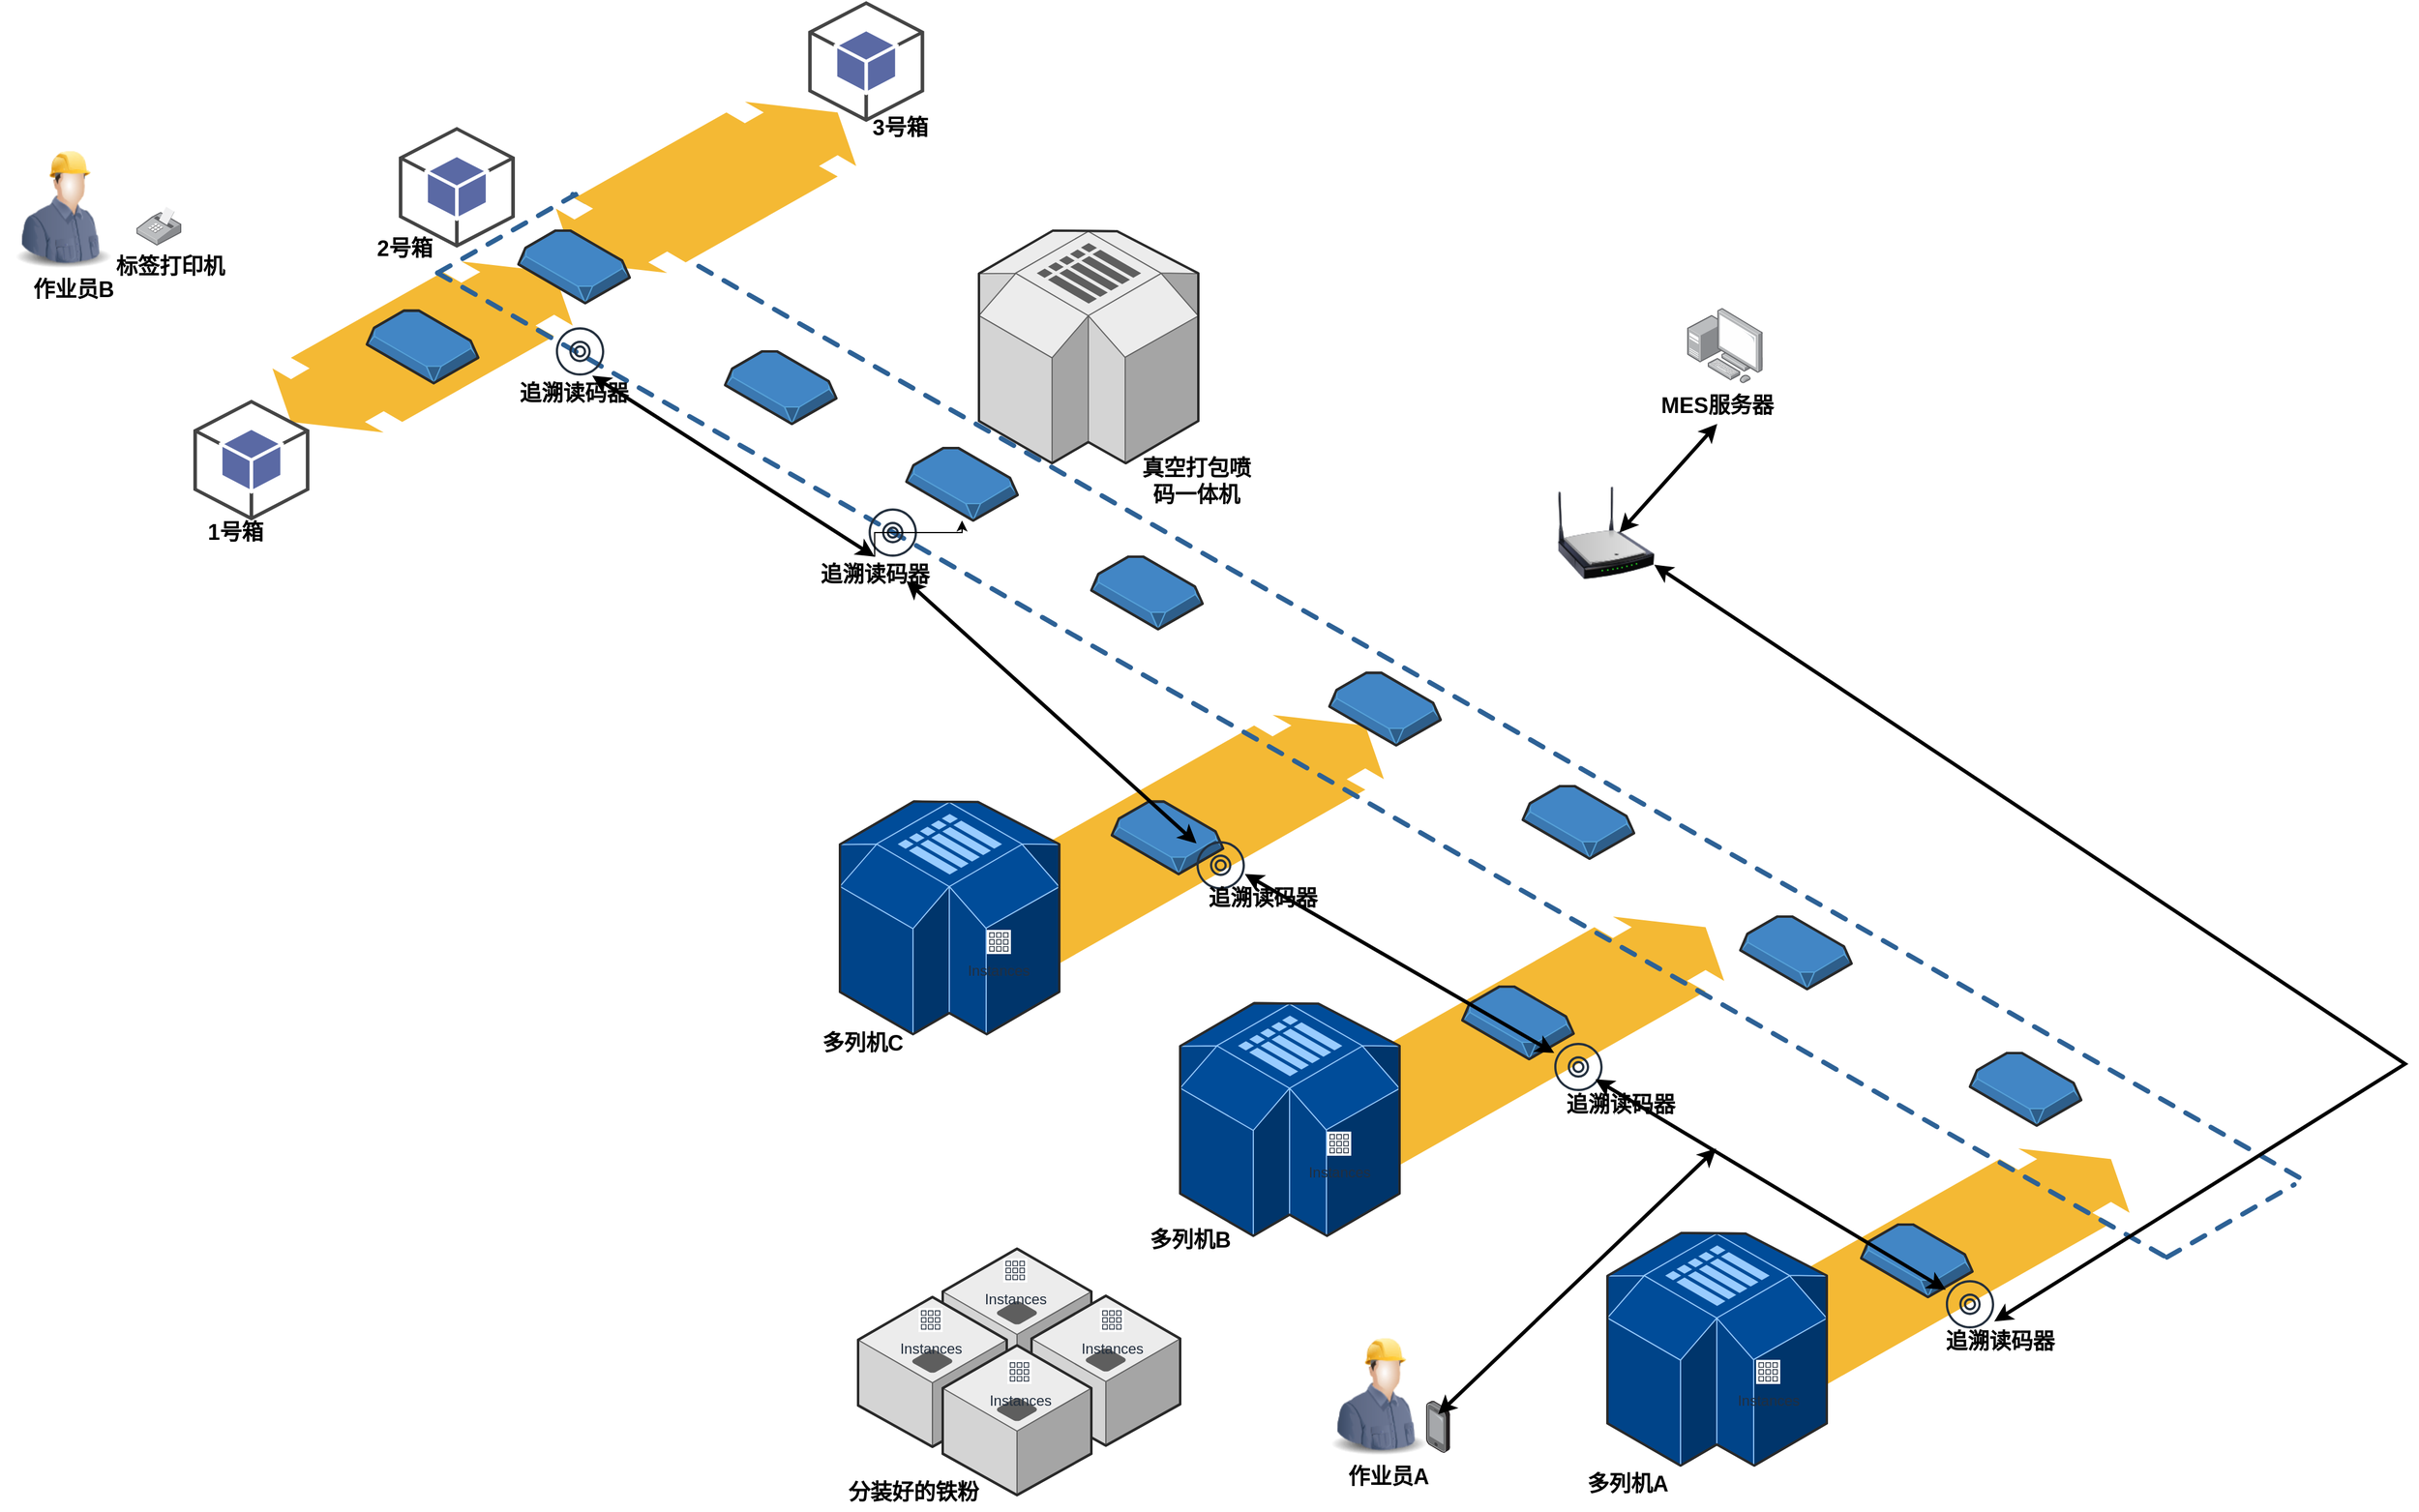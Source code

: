 <mxfile version="21.2.1" type="github">
  <diagram name="Page-1" id="aaaa8250-4180-3840-79b5-4cada1eebb92">
    <mxGraphModel dx="2100" dy="1116" grid="1" gridSize="10" guides="1" tooltips="1" connect="1" arrows="1" fold="1" page="1" pageScale="1" pageWidth="850" pageHeight="1100" background="none" math="0" shadow="0">
      <root>
        <mxCell id="0" />
        <mxCell id="1" parent="0" />
        <mxCell id="d5ac148becb70bc-7" value="" style="verticalLabelPosition=bottom;html=1;verticalAlign=top;strokeWidth=1;dashed=0;shape=mxgraph.aws3d.flatDoubleEdge;fillColor=#000000;aspect=fixed;rounded=1;shadow=0;comic=0;fontFamily=Verdana;fontSize=12;flipV=1;direction=west;" parent="1" vertex="1">
          <mxGeometry x="1622" y="1430" width="370.04" height="211" as="geometry" />
        </mxCell>
        <mxCell id="1a8abee3a6cfdf20-38" value="" style="verticalLabelPosition=bottom;html=1;verticalAlign=top;strokeWidth=1;dashed=0;shape=mxgraph.aws3d.flatDoubleEdge;fillColor=#000000;aspect=fixed;rounded=1;shadow=0;comic=0;fontFamily=Verdana;fontSize=12;flipV=1;" parent="1" vertex="1">
          <mxGeometry x="1220" y="1238" width="436.62" height="249" as="geometry" />
        </mxCell>
        <mxCell id="1a8abee3a6cfdf20-28" value="" style="verticalLabelPosition=bottom;html=1;verticalAlign=top;strokeWidth=1;dashed=0;shape=mxgraph.aws3d.flatDoubleEdge;fillColor=#000000;aspect=fixed;rounded=1;shadow=0;comic=0;fontFamily=Verdana;fontSize=12;flipV=1;" parent="1" vertex="1">
          <mxGeometry x="455.4" y="695.44" width="248.5" height="141.72" as="geometry" />
        </mxCell>
        <mxCell id="1a8abee3a6cfdf20-13" value="" style="verticalLabelPosition=bottom;html=1;verticalAlign=top;strokeWidth=1;dashed=0;shape=mxgraph.aws3d.simpleDb2;fillColor=#ECECEC;strokeColor=#5E5E5E;aspect=fixed;rounded=1;shadow=0;comic=0;fontSize=12" parent="1" vertex="1">
          <mxGeometry x="1040" y="670" width="181.5" height="192.6" as="geometry" />
        </mxCell>
        <mxCell id="1a8abee3a6cfdf20-14" value="" style="verticalLabelPosition=bottom;html=1;verticalAlign=top;strokeWidth=1;dashed=0;shape=mxgraph.aws3d.snapshot;fillColor=#4286c5;strokeColor=#57A2D8;aspect=fixed;rounded=1;shadow=0;comic=0;fontSize=12" parent="1" vertex="1">
          <mxGeometry x="1670" y="1238" width="92" height="60" as="geometry" />
        </mxCell>
        <mxCell id="1a8abee3a6cfdf20-15" value="" style="verticalLabelPosition=bottom;html=1;verticalAlign=top;strokeWidth=1;dashed=0;shape=mxgraph.aws3d.application_server;fillColor=#ECECEC;strokeColor=#5E5E5E;aspect=fixed;rounded=1;shadow=0;comic=0;fontSize=12" parent="1" vertex="1">
          <mxGeometry x="1010" y="1513" width="123" height="124" as="geometry" />
        </mxCell>
        <mxCell id="1a8abee3a6cfdf20-16" value="" style="verticalLabelPosition=bottom;html=1;verticalAlign=top;strokeWidth=1;dashed=0;shape=mxgraph.aws3d.application_server;fillColor=#ECECEC;strokeColor=#5E5E5E;aspect=fixed;rounded=1;shadow=0;comic=0;fontSize=12" parent="1" vertex="1">
          <mxGeometry x="940" y="1553" width="123" height="124" as="geometry" />
        </mxCell>
        <mxCell id="1a8abee3a6cfdf20-17" value="" style="verticalLabelPosition=bottom;html=1;verticalAlign=top;strokeWidth=1;dashed=0;shape=mxgraph.aws3d.application_server;fillColor=#ECECEC;strokeColor=#5E5E5E;aspect=fixed;rounded=1;shadow=0;comic=0;fontSize=12" parent="1" vertex="1">
          <mxGeometry x="1083.5" y="1552" width="123" height="124" as="geometry" />
        </mxCell>
        <mxCell id="1a8abee3a6cfdf20-18" value="" style="verticalLabelPosition=bottom;html=1;verticalAlign=top;strokeWidth=1;dashed=0;shape=mxgraph.aws3d.application_server;fillColor=#ECECEC;strokeColor=#5E5E5E;aspect=fixed;rounded=1;shadow=0;comic=0;fontSize=12" parent="1" vertex="1">
          <mxGeometry x="1010" y="1593" width="123" height="124" as="geometry" />
        </mxCell>
        <mxCell id="1a8abee3a6cfdf20-20" value="" style="verticalLabelPosition=bottom;html=1;verticalAlign=top;strokeWidth=1;dashed=0;shape=mxgraph.aws3d.simpleDb2;fillColor=#004C99;strokeColor=#99CCFF;aspect=fixed;rounded=1;shadow=0;comic=0;fontSize=12" parent="1" vertex="1">
          <mxGeometry x="1560" y="1500" width="181.5" height="192.6" as="geometry" />
        </mxCell>
        <mxCell id="d5ac148becb70bc-2" value="" style="verticalLabelPosition=bottom;html=1;verticalAlign=top;strokeWidth=1;dashed=0;shape=mxgraph.aws3d.snapshot;fillColor=#4286c5;strokeColor=#57A2D8;aspect=fixed;rounded=1;shadow=0;comic=0;fontFamily=Verdana;fontSize=12" parent="1" vertex="1">
          <mxGeometry x="1490" y="1130" width="92" height="60" as="geometry" />
        </mxCell>
        <mxCell id="d5ac148becb70bc-8" value="" style="verticalLabelPosition=bottom;html=1;verticalAlign=top;strokeWidth=1;dashed=0;shape=mxgraph.aws3d.dashedArrowlessEdge;aspect=fixed;rounded=1;shadow=0;comic=0;fontFamily=Verdana;fontSize=12" parent="1" vertex="1">
          <mxGeometry x="703.9" y="640" width="1432" height="816" as="geometry" />
        </mxCell>
        <mxCell id="d5ac148becb70bc-10" value="" style="verticalLabelPosition=bottom;html=1;verticalAlign=top;strokeWidth=1;dashed=0;shape=mxgraph.aws3d.dashedArrowlessEdge;fillColor=#000000;aspect=fixed;rounded=1;shadow=0;comic=0;fontFamily=Verdana;fontSize=12;fontColor=#000000;flipV=1;" parent="1" vertex="1">
          <mxGeometry x="592" y="640" width="114.33" height="65" as="geometry" />
        </mxCell>
        <mxCell id="d5ac148becb70bc-12" value="" style="verticalLabelPosition=bottom;html=1;verticalAlign=top;strokeWidth=1;dashed=0;shape=mxgraph.aws3d.dashedArrowlessEdge;aspect=fixed;rounded=1;shadow=0;comic=0;fontFamily=Verdana;fontSize=12;flipV=1;" parent="1" vertex="1">
          <mxGeometry x="2023" y="1460" width="105.21" height="60" as="geometry" />
        </mxCell>
        <mxCell id="Xn1nOap0f8KNIqlWzovx-1" value="Instances" style="sketch=0;outlineConnect=0;fontColor=#232F3E;gradientColor=none;strokeColor=#232F3E;fillColor=#ffffff;dashed=0;verticalLabelPosition=bottom;verticalAlign=top;align=center;html=1;fontSize=12;fontStyle=0;aspect=fixed;shape=mxgraph.aws4.resourceIcon;resIcon=mxgraph.aws4.instances_2;" vertex="1" parent="1">
          <mxGeometry x="1683" y="1605" width="20" height="20" as="geometry" />
        </mxCell>
        <mxCell id="Xn1nOap0f8KNIqlWzovx-3" value="" style="sketch=0;outlineConnect=0;fontColor=#232F3E;gradientColor=none;fillColor=#232F3D;strokeColor=none;dashed=0;verticalLabelPosition=bottom;verticalAlign=top;align=center;html=1;fontSize=12;fontStyle=0;aspect=fixed;pointerEvents=1;shape=mxgraph.aws4.disk;" vertex="1" parent="1">
          <mxGeometry x="1840" y="1539" width="40" height="40" as="geometry" />
        </mxCell>
        <mxCell id="Xn1nOap0f8KNIqlWzovx-4" value="Instances" style="sketch=0;outlineConnect=0;fontColor=#232F3E;gradientColor=none;strokeColor=#232F3E;fillColor=#ffffff;dashed=0;verticalLabelPosition=bottom;verticalAlign=top;align=center;html=1;fontSize=12;fontStyle=0;aspect=fixed;shape=mxgraph.aws4.resourceIcon;resIcon=mxgraph.aws4.instances_2;" vertex="1" parent="1">
          <mxGeometry x="1140" y="1562" width="20" height="20" as="geometry" />
        </mxCell>
        <mxCell id="Xn1nOap0f8KNIqlWzovx-5" value="Instances" style="sketch=0;outlineConnect=0;fontColor=#232F3E;gradientColor=none;strokeColor=#232F3E;fillColor=#ffffff;dashed=0;verticalLabelPosition=bottom;verticalAlign=top;align=center;html=1;fontSize=12;fontStyle=0;aspect=fixed;shape=mxgraph.aws4.resourceIcon;resIcon=mxgraph.aws4.instances_2;" vertex="1" parent="1">
          <mxGeometry x="1060" y="1521" width="20" height="20" as="geometry" />
        </mxCell>
        <mxCell id="Xn1nOap0f8KNIqlWzovx-6" value="Instances" style="sketch=0;outlineConnect=0;fontColor=#232F3E;gradientColor=none;strokeColor=#232F3E;fillColor=#ffffff;dashed=0;verticalLabelPosition=bottom;verticalAlign=top;align=center;html=1;fontSize=12;fontStyle=0;aspect=fixed;shape=mxgraph.aws4.resourceIcon;resIcon=mxgraph.aws4.instances_2;" vertex="1" parent="1">
          <mxGeometry x="990" y="1562" width="20" height="20" as="geometry" />
        </mxCell>
        <mxCell id="Xn1nOap0f8KNIqlWzovx-7" value="Instances" style="sketch=0;outlineConnect=0;fontColor=#232F3E;gradientColor=none;strokeColor=#232F3E;fillColor=#ffffff;dashed=0;verticalLabelPosition=bottom;verticalAlign=top;align=center;html=1;fontSize=12;fontStyle=0;aspect=fixed;shape=mxgraph.aws4.resourceIcon;resIcon=mxgraph.aws4.instances_2;" vertex="1" parent="1">
          <mxGeometry x="1063.5" y="1605" width="20" height="20" as="geometry" />
        </mxCell>
        <mxCell id="Xn1nOap0f8KNIqlWzovx-9" value="" style="image;html=1;image=img/lib/clip_art/people/Construction_Worker_Man_128x128.png" vertex="1" parent="1">
          <mxGeometry x="1320" y="1582" width="101" height="105" as="geometry" />
        </mxCell>
        <mxCell id="Xn1nOap0f8KNIqlWzovx-10" value="" style="image;points=[];aspect=fixed;html=1;align=center;shadow=0;dashed=0;image=img/lib/allied_telesis/computer_and_terminals/Smartphone.svg;" vertex="1" parent="1">
          <mxGeometry x="1410" y="1638.8" width="19.8" height="43.2" as="geometry" />
        </mxCell>
        <mxCell id="Xn1nOap0f8KNIqlWzovx-11" value="" style="verticalLabelPosition=bottom;html=1;verticalAlign=top;strokeWidth=1;dashed=0;shape=mxgraph.aws3d.snapshot;fillColor=#4286c5;strokeColor=#57A2D8;aspect=fixed;rounded=1;shadow=0;comic=0;fontSize=12" vertex="1" parent="1">
          <mxGeometry x="1860" y="1351" width="92" height="60" as="geometry" />
        </mxCell>
        <mxCell id="Xn1nOap0f8KNIqlWzovx-12" value="" style="verticalLabelPosition=bottom;html=1;verticalAlign=top;strokeWidth=1;dashed=0;shape=mxgraph.aws3d.snapshot;fillColor=#4286c5;strokeColor=#57A2D8;aspect=fixed;rounded=1;shadow=0;comic=0;fontSize=12" vertex="1" parent="1">
          <mxGeometry x="1770" y="1493" width="92" height="60" as="geometry" />
        </mxCell>
        <mxCell id="Xn1nOap0f8KNIqlWzovx-13" value="" style="verticalLabelPosition=bottom;html=1;verticalAlign=top;strokeWidth=1;dashed=0;shape=mxgraph.aws3d.simpleDb2;fillColor=#004C99;strokeColor=#99CCFF;aspect=fixed;rounded=1;shadow=0;comic=0;fontSize=12" vertex="1" parent="1">
          <mxGeometry x="1206.5" y="1309.7" width="181.5" height="192.6" as="geometry" />
        </mxCell>
        <mxCell id="Xn1nOap0f8KNIqlWzovx-14" value="Instances" style="sketch=0;outlineConnect=0;fontColor=#232F3E;gradientColor=none;strokeColor=#232F3E;fillColor=#ffffff;dashed=0;verticalLabelPosition=bottom;verticalAlign=top;align=center;html=1;fontSize=12;fontStyle=0;aspect=fixed;shape=mxgraph.aws4.resourceIcon;resIcon=mxgraph.aws4.instances_2;" vertex="1" parent="1">
          <mxGeometry x="1328" y="1416" width="20" height="20" as="geometry" />
        </mxCell>
        <mxCell id="Xn1nOap0f8KNIqlWzovx-15" value="" style="verticalLabelPosition=bottom;html=1;verticalAlign=top;strokeWidth=1;dashed=0;shape=mxgraph.aws3d.flatDoubleEdge;fillColor=#000000;aspect=fixed;rounded=1;shadow=0;comic=0;fontFamily=Verdana;fontSize=12;flipV=1;" vertex="1" parent="1">
          <mxGeometry x="938.44" y="1071" width="436.62" height="249" as="geometry" />
        </mxCell>
        <mxCell id="Xn1nOap0f8KNIqlWzovx-16" value="" style="verticalLabelPosition=bottom;html=1;verticalAlign=top;strokeWidth=1;dashed=0;shape=mxgraph.aws3d.simpleDb2;fillColor=#004C99;strokeColor=#99CCFF;aspect=fixed;rounded=1;shadow=0;comic=0;fontSize=12" vertex="1" parent="1">
          <mxGeometry x="924.94" y="1142.7" width="181.5" height="192.6" as="geometry" />
        </mxCell>
        <mxCell id="Xn1nOap0f8KNIqlWzovx-17" value="Instances" style="sketch=0;outlineConnect=0;fontColor=#232F3E;gradientColor=none;strokeColor=#232F3E;fillColor=#ffffff;dashed=0;verticalLabelPosition=bottom;verticalAlign=top;align=center;html=1;fontSize=12;fontStyle=0;aspect=fixed;shape=mxgraph.aws4.resourceIcon;resIcon=mxgraph.aws4.instances_2;" vertex="1" parent="1">
          <mxGeometry x="1046.44" y="1249" width="20" height="20" as="geometry" />
        </mxCell>
        <mxCell id="d5ac148becb70bc-9" value="" style="verticalLabelPosition=bottom;html=1;verticalAlign=top;strokeWidth=1;dashed=0;shape=mxgraph.aws3d.dashedArrowlessEdge;aspect=fixed;rounded=1;shadow=0;comic=0;fontFamily=Verdana;fontSize=12" parent="1" vertex="1">
          <mxGeometry x="592" y="705" width="1432" height="816" as="geometry" />
        </mxCell>
        <mxCell id="Xn1nOap0f8KNIqlWzovx-18" value="" style="sketch=0;outlineConnect=0;fontColor=#232F3E;gradientColor=none;fillColor=#232F3D;strokeColor=none;dashed=0;verticalLabelPosition=bottom;verticalAlign=top;align=center;html=1;fontSize=12;fontStyle=0;aspect=fixed;pointerEvents=1;shape=mxgraph.aws4.disk;" vertex="1" parent="1">
          <mxGeometry x="1516" y="1342.5" width="40" height="40" as="geometry" />
        </mxCell>
        <mxCell id="Xn1nOap0f8KNIqlWzovx-19" value="" style="verticalLabelPosition=bottom;html=1;verticalAlign=top;strokeWidth=1;dashed=0;shape=mxgraph.aws3d.snapshot;fillColor=#4286c5;strokeColor=#57A2D8;aspect=fixed;rounded=1;shadow=0;comic=0;fontSize=12" vertex="1" parent="1">
          <mxGeometry x="1440" y="1296" width="92" height="60" as="geometry" />
        </mxCell>
        <mxCell id="Xn1nOap0f8KNIqlWzovx-20" value="" style="verticalLabelPosition=bottom;html=1;verticalAlign=top;strokeWidth=1;dashed=0;shape=mxgraph.aws3d.snapshot;fillColor=#4286c5;strokeColor=#57A2D8;aspect=fixed;rounded=1;shadow=0;comic=0;fontSize=12" vertex="1" parent="1">
          <mxGeometry x="1150" y="1142.7" width="92" height="60" as="geometry" />
        </mxCell>
        <mxCell id="Xn1nOap0f8KNIqlWzovx-21" value="" style="sketch=0;outlineConnect=0;fontColor=#232F3E;gradientColor=none;fillColor=#232F3D;strokeColor=none;dashed=0;verticalLabelPosition=bottom;verticalAlign=top;align=center;html=1;fontSize=12;fontStyle=0;aspect=fixed;pointerEvents=1;shape=mxgraph.aws4.disk;" vertex="1" parent="1">
          <mxGeometry x="1220" y="1175.5" width="40" height="40" as="geometry" />
        </mxCell>
        <mxCell id="Xn1nOap0f8KNIqlWzovx-22" value="&lt;font size=&quot;1&quot; style=&quot;&quot;&gt;&lt;b style=&quot;font-size: 18px;&quot;&gt;多列机A&lt;/b&gt;&lt;/font&gt;" style="text;html=1;strokeColor=none;fillColor=none;align=center;verticalAlign=middle;whiteSpace=wrap;rounded=0;" vertex="1" parent="1">
          <mxGeometry x="1532" y="1692.6" width="90" height="30" as="geometry" />
        </mxCell>
        <mxCell id="Xn1nOap0f8KNIqlWzovx-23" value="&lt;font size=&quot;1&quot; style=&quot;&quot;&gt;&lt;b style=&quot;font-size: 18px;&quot;&gt;多列机B&lt;/b&gt;&lt;/font&gt;" style="text;html=1;strokeColor=none;fillColor=none;align=center;verticalAlign=middle;whiteSpace=wrap;rounded=0;" vertex="1" parent="1">
          <mxGeometry x="1170" y="1491" width="90" height="30" as="geometry" />
        </mxCell>
        <mxCell id="Xn1nOap0f8KNIqlWzovx-24" value="&lt;font size=&quot;1&quot; style=&quot;&quot;&gt;&lt;b style=&quot;font-size: 18px;&quot;&gt;多列机C&lt;/b&gt;&lt;/font&gt;" style="text;html=1;strokeColor=none;fillColor=none;align=center;verticalAlign=middle;whiteSpace=wrap;rounded=0;" vertex="1" parent="1">
          <mxGeometry x="898.7" y="1328" width="90" height="30" as="geometry" />
        </mxCell>
        <mxCell id="Xn1nOap0f8KNIqlWzovx-25" value="&lt;span style=&quot;font-size: 18px;&quot;&gt;&lt;b&gt;分装好的铁粉&lt;/b&gt;&lt;/span&gt;" style="text;html=1;strokeColor=none;fillColor=none;align=center;verticalAlign=middle;whiteSpace=wrap;rounded=0;" vertex="1" parent="1">
          <mxGeometry x="924.94" y="1700" width="121.56" height="30" as="geometry" />
        </mxCell>
        <mxCell id="Xn1nOap0f8KNIqlWzovx-26" value="&lt;span style=&quot;font-size: 18px;&quot;&gt;&lt;b&gt;作业员A&lt;/b&gt;&lt;/span&gt;" style="text;html=1;strokeColor=none;fillColor=none;align=center;verticalAlign=middle;whiteSpace=wrap;rounded=0;" vertex="1" parent="1">
          <mxGeometry x="1318.44" y="1687" width="121.56" height="30" as="geometry" />
        </mxCell>
        <mxCell id="Xn1nOap0f8KNIqlWzovx-27" value="&lt;font size=&quot;1&quot; style=&quot;&quot;&gt;&lt;b style=&quot;font-size: 18px;&quot;&gt;追溯读码器&lt;/b&gt;&lt;/font&gt;" style="text;html=1;strokeColor=none;fillColor=none;align=center;verticalAlign=middle;whiteSpace=wrap;rounded=0;" vertex="1" parent="1">
          <mxGeometry x="1830" y="1575" width="110" height="30" as="geometry" />
        </mxCell>
        <mxCell id="Xn1nOap0f8KNIqlWzovx-28" value="&lt;font size=&quot;1&quot; style=&quot;&quot;&gt;&lt;b style=&quot;font-size: 18px;&quot;&gt;追溯读码器&lt;/b&gt;&lt;/font&gt;" style="text;html=1;strokeColor=none;fillColor=none;align=center;verticalAlign=middle;whiteSpace=wrap;rounded=0;" vertex="1" parent="1">
          <mxGeometry x="1516" y="1379" width="110" height="30" as="geometry" />
        </mxCell>
        <mxCell id="Xn1nOap0f8KNIqlWzovx-29" value="&lt;font size=&quot;1&quot; style=&quot;&quot;&gt;&lt;b style=&quot;font-size: 18px;&quot;&gt;追溯读码器&lt;/b&gt;&lt;/font&gt;" style="text;html=1;strokeColor=none;fillColor=none;align=center;verticalAlign=middle;whiteSpace=wrap;rounded=0;" vertex="1" parent="1">
          <mxGeometry x="1220" y="1208" width="110" height="30" as="geometry" />
        </mxCell>
        <mxCell id="Xn1nOap0f8KNIqlWzovx-30" value="" style="verticalLabelPosition=bottom;html=1;verticalAlign=top;strokeWidth=1;dashed=0;shape=mxgraph.aws3d.snapshot;fillColor=#4286c5;strokeColor=#57A2D8;aspect=fixed;rounded=1;shadow=0;comic=0;fontFamily=Verdana;fontSize=12" vertex="1" parent="1">
          <mxGeometry x="1330" y="1036.17" width="92" height="60" as="geometry" />
        </mxCell>
        <mxCell id="Xn1nOap0f8KNIqlWzovx-31" value="" style="verticalLabelPosition=bottom;html=1;verticalAlign=top;strokeWidth=1;dashed=0;shape=mxgraph.aws3d.snapshot;fillColor=#4286c5;strokeColor=#57A2D8;aspect=fixed;rounded=1;shadow=0;comic=0;fontFamily=Verdana;fontSize=12" vertex="1" parent="1">
          <mxGeometry x="1133" y="940" width="92" height="60" as="geometry" />
        </mxCell>
        <mxCell id="Xn1nOap0f8KNIqlWzovx-32" value="&lt;font size=&quot;1&quot; style=&quot;&quot;&gt;&lt;b style=&quot;font-size: 18px;&quot;&gt;真空打包喷码一体机&lt;/b&gt;&lt;/font&gt;" style="text;html=1;strokeColor=none;fillColor=none;align=center;verticalAlign=middle;whiteSpace=wrap;rounded=0;" vertex="1" parent="1">
          <mxGeometry x="1170" y="862.6" width="100" height="30" as="geometry" />
        </mxCell>
        <mxCell id="Xn1nOap0f8KNIqlWzovx-33" value="" style="sketch=0;outlineConnect=0;fontColor=#232F3E;gradientColor=none;fillColor=#232F3D;strokeColor=none;dashed=0;verticalLabelPosition=bottom;verticalAlign=top;align=center;html=1;fontSize=12;fontStyle=0;aspect=fixed;pointerEvents=1;shape=mxgraph.aws4.disk;" vertex="1" parent="1">
          <mxGeometry x="948.7" y="900" width="40" height="40" as="geometry" />
        </mxCell>
        <mxCell id="Xn1nOap0f8KNIqlWzovx-45" value="" style="edgeStyle=orthogonalEdgeStyle;rounded=0;orthogonalLoop=1;jettySize=auto;html=1;" edge="1" parent="1" source="Xn1nOap0f8KNIqlWzovx-34" target="Xn1nOap0f8KNIqlWzovx-35">
          <mxGeometry relative="1" as="geometry" />
        </mxCell>
        <mxCell id="Xn1nOap0f8KNIqlWzovx-34" value="&lt;font size=&quot;1&quot; style=&quot;&quot;&gt;&lt;b style=&quot;font-size: 18px;&quot;&gt;追溯读码器&lt;/b&gt;&lt;/font&gt;" style="text;html=1;strokeColor=none;fillColor=none;align=center;verticalAlign=middle;whiteSpace=wrap;rounded=0;" vertex="1" parent="1">
          <mxGeometry x="898.7" y="940" width="110" height="30" as="geometry" />
        </mxCell>
        <mxCell id="Xn1nOap0f8KNIqlWzovx-35" value="" style="verticalLabelPosition=bottom;html=1;verticalAlign=top;strokeWidth=1;dashed=0;shape=mxgraph.aws3d.snapshot;fillColor=#4286c5;strokeColor=#57A2D8;aspect=fixed;rounded=1;shadow=0;comic=0;fontFamily=Verdana;fontSize=12" vertex="1" parent="1">
          <mxGeometry x="980" y="850" width="92" height="60" as="geometry" />
        </mxCell>
        <mxCell id="Xn1nOap0f8KNIqlWzovx-36" value="" style="verticalLabelPosition=bottom;html=1;verticalAlign=top;strokeWidth=1;dashed=0;shape=mxgraph.aws3d.flatDoubleEdge;fillColor=#000000;aspect=fixed;rounded=1;shadow=0;comic=0;fontFamily=Verdana;fontSize=12;flipV=1;" vertex="1" parent="1">
          <mxGeometry x="689.94" y="563.28" width="248.5" height="141.72" as="geometry" />
        </mxCell>
        <mxCell id="Xn1nOap0f8KNIqlWzovx-38" value="" style="outlineConnect=0;dashed=0;verticalLabelPosition=bottom;verticalAlign=top;align=center;html=1;shape=mxgraph.aws3.android;fillColor=#5A69A4;gradientColor=none;" vertex="1" parent="1">
          <mxGeometry x="390" y="810" width="96" height="100" as="geometry" />
        </mxCell>
        <mxCell id="Xn1nOap0f8KNIqlWzovx-39" value="" style="outlineConnect=0;dashed=0;verticalLabelPosition=bottom;verticalAlign=top;align=center;html=1;shape=mxgraph.aws3.android;fillColor=#5A69A4;gradientColor=none;" vertex="1" parent="1">
          <mxGeometry x="898.7" y="480" width="96" height="100" as="geometry" />
        </mxCell>
        <mxCell id="Xn1nOap0f8KNIqlWzovx-40" value="" style="outlineConnect=0;dashed=0;verticalLabelPosition=bottom;verticalAlign=top;align=center;html=1;shape=mxgraph.aws3.android;fillColor=#5A69A4;gradientColor=none;" vertex="1" parent="1">
          <mxGeometry x="560" y="584.14" width="96" height="100" as="geometry" />
        </mxCell>
        <mxCell id="Xn1nOap0f8KNIqlWzovx-42" value="&lt;font size=&quot;1&quot; style=&quot;&quot;&gt;&lt;b style=&quot;font-size: 18px;&quot;&gt;1号箱&lt;/b&gt;&lt;/font&gt;" style="text;html=1;strokeColor=none;fillColor=none;align=center;verticalAlign=middle;whiteSpace=wrap;rounded=0;" vertex="1" parent="1">
          <mxGeometry x="380.0" y="905" width="90" height="30" as="geometry" />
        </mxCell>
        <mxCell id="Xn1nOap0f8KNIqlWzovx-43" value="&lt;font size=&quot;1&quot; style=&quot;&quot;&gt;&lt;b style=&quot;font-size: 18px;&quot;&gt;2号箱&lt;/b&gt;&lt;/font&gt;" style="text;html=1;strokeColor=none;fillColor=none;align=center;verticalAlign=middle;whiteSpace=wrap;rounded=0;" vertex="1" parent="1">
          <mxGeometry x="520.0" y="670" width="90" height="30" as="geometry" />
        </mxCell>
        <mxCell id="Xn1nOap0f8KNIqlWzovx-44" value="&lt;font size=&quot;1&quot; style=&quot;&quot;&gt;&lt;b style=&quot;font-size: 18px;&quot;&gt;3号箱&lt;/b&gt;&lt;/font&gt;" style="text;html=1;strokeColor=none;fillColor=none;align=center;verticalAlign=middle;whiteSpace=wrap;rounded=0;" vertex="1" parent="1">
          <mxGeometry x="930.0" y="570" width="90" height="30" as="geometry" />
        </mxCell>
        <mxCell id="Xn1nOap0f8KNIqlWzovx-46" value="" style="sketch=0;outlineConnect=0;fontColor=#232F3E;gradientColor=none;fillColor=#232F3D;strokeColor=none;dashed=0;verticalLabelPosition=bottom;verticalAlign=top;align=center;html=1;fontSize=12;fontStyle=0;aspect=fixed;pointerEvents=1;shape=mxgraph.aws4.disk;" vertex="1" parent="1">
          <mxGeometry x="689.94" y="750" width="40" height="40" as="geometry" />
        </mxCell>
        <mxCell id="Xn1nOap0f8KNIqlWzovx-47" value="&lt;font size=&quot;1&quot; style=&quot;&quot;&gt;&lt;b style=&quot;font-size: 18px;&quot;&gt;追溯读码器&lt;/b&gt;&lt;/font&gt;" style="text;html=1;strokeColor=none;fillColor=none;align=center;verticalAlign=middle;whiteSpace=wrap;rounded=0;" vertex="1" parent="1">
          <mxGeometry x="650" y="790" width="110" height="30" as="geometry" />
        </mxCell>
        <mxCell id="Xn1nOap0f8KNIqlWzovx-48" value="" style="verticalLabelPosition=bottom;html=1;verticalAlign=top;strokeWidth=1;dashed=0;shape=mxgraph.aws3d.snapshot;fillColor=#4286c5;strokeColor=#57A2D8;aspect=fixed;rounded=1;shadow=0;comic=0;fontFamily=Verdana;fontSize=12" vertex="1" parent="1">
          <mxGeometry x="830" y="770" width="92" height="60" as="geometry" />
        </mxCell>
        <mxCell id="Xn1nOap0f8KNIqlWzovx-49" value="" style="verticalLabelPosition=bottom;html=1;verticalAlign=top;strokeWidth=1;dashed=0;shape=mxgraph.aws3d.snapshot;fillColor=#4286c5;strokeColor=#57A2D8;aspect=fixed;rounded=1;shadow=0;comic=0;fontFamily=Verdana;fontSize=12" vertex="1" parent="1">
          <mxGeometry x="659" y="670" width="92" height="60" as="geometry" />
        </mxCell>
        <mxCell id="Xn1nOap0f8KNIqlWzovx-50" value="" style="verticalLabelPosition=bottom;html=1;verticalAlign=top;strokeWidth=1;dashed=0;shape=mxgraph.aws3d.snapshot;fillColor=#4286c5;strokeColor=#57A2D8;aspect=fixed;rounded=1;shadow=0;comic=0;fontFamily=Verdana;fontSize=12" vertex="1" parent="1">
          <mxGeometry x="533.65" y="736.3" width="92" height="60" as="geometry" />
        </mxCell>
        <mxCell id="Xn1nOap0f8KNIqlWzovx-51" value="" style="image;points=[];aspect=fixed;html=1;align=center;shadow=0;dashed=0;image=img/lib/allied_telesis/computer_and_terminals/Personal_Computer_with_Server.svg;" vertex="1" parent="1">
          <mxGeometry x="1626" y="734" width="62.4" height="62.4" as="geometry" />
        </mxCell>
        <mxCell id="Xn1nOap0f8KNIqlWzovx-52" value="&lt;span style=&quot;font-size: 18px;&quot;&gt;&lt;b&gt;MES服务器&lt;/b&gt;&lt;/span&gt;" style="text;html=1;strokeColor=none;fillColor=none;align=center;verticalAlign=middle;whiteSpace=wrap;rounded=0;" vertex="1" parent="1">
          <mxGeometry x="1598.75" y="800" width="104.25" height="30" as="geometry" />
        </mxCell>
        <mxCell id="Xn1nOap0f8KNIqlWzovx-53" value="" style="image;html=1;image=img/lib/clip_art/networking/Wireless_Router_N_128x128.png" vertex="1" parent="1">
          <mxGeometry x="1518.75" y="880" width="80" height="80" as="geometry" />
        </mxCell>
        <mxCell id="Xn1nOap0f8KNIqlWzovx-57" value="" style="endArrow=classic;startArrow=classic;html=1;rounded=0;entryX=0.5;entryY=1;entryDx=0;entryDy=0;strokeWidth=3;" edge="1" parent="1" target="Xn1nOap0f8KNIqlWzovx-52">
          <mxGeometry width="50" height="50" relative="1" as="geometry">
            <mxPoint x="1570" y="920" as="sourcePoint" />
            <mxPoint x="1620" y="870" as="targetPoint" />
          </mxGeometry>
        </mxCell>
        <mxCell id="Xn1nOap0f8KNIqlWzovx-59" value="" style="endArrow=classic;startArrow=classic;html=1;rounded=0;entryX=0.5;entryY=0;entryDx=0;entryDy=0;strokeWidth=3;" edge="1" parent="1" target="Xn1nOap0f8KNIqlWzovx-34">
          <mxGeometry width="50" height="50" relative="1" as="geometry">
            <mxPoint x="720" y="790" as="sourcePoint" />
            <mxPoint x="770" y="740" as="targetPoint" />
          </mxGeometry>
        </mxCell>
        <mxCell id="Xn1nOap0f8KNIqlWzovx-60" value="" style="endArrow=classic;startArrow=classic;html=1;rounded=0;strokeWidth=3;" edge="1" parent="1" target="Xn1nOap0f8KNIqlWzovx-21">
          <mxGeometry width="50" height="50" relative="1" as="geometry">
            <mxPoint x="980" y="960" as="sourcePoint" />
            <mxPoint x="1214" y="1110" as="targetPoint" />
          </mxGeometry>
        </mxCell>
        <mxCell id="Xn1nOap0f8KNIqlWzovx-61" value="" style="endArrow=classic;startArrow=classic;html=1;rounded=0;strokeWidth=3;" edge="1" parent="1" target="Xn1nOap0f8KNIqlWzovx-18">
          <mxGeometry width="50" height="50" relative="1" as="geometry">
            <mxPoint x="1260" y="1202.7" as="sourcePoint" />
            <mxPoint x="1500" y="1419.7" as="targetPoint" />
          </mxGeometry>
        </mxCell>
        <mxCell id="Xn1nOap0f8KNIqlWzovx-62" value="" style="endArrow=classic;startArrow=classic;html=1;rounded=0;strokeWidth=3;" edge="1" parent="1" target="Xn1nOap0f8KNIqlWzovx-3">
          <mxGeometry width="50" height="50" relative="1" as="geometry">
            <mxPoint x="1550" y="1372.7" as="sourcePoint" />
            <mxPoint x="1806" y="1521" as="targetPoint" />
          </mxGeometry>
        </mxCell>
        <mxCell id="Xn1nOap0f8KNIqlWzovx-63" value="" style="endArrow=classic;startArrow=classic;html=1;rounded=0;strokeWidth=3;" edge="1" parent="1" target="Xn1nOap0f8KNIqlWzovx-53">
          <mxGeometry width="50" height="50" relative="1" as="geometry">
            <mxPoint x="1880" y="1573.25" as="sourcePoint" />
            <mxPoint x="2170" y="1747.55" as="targetPoint" />
            <Array as="points">
              <mxPoint x="2220" y="1360" />
            </Array>
          </mxGeometry>
        </mxCell>
        <mxCell id="Xn1nOap0f8KNIqlWzovx-64" value="" style="endArrow=classic;startArrow=classic;html=1;rounded=0;strokeWidth=3;" edge="1" parent="1">
          <mxGeometry width="50" height="50" relative="1" as="geometry">
            <mxPoint x="1420" y="1650" as="sourcePoint" />
            <mxPoint x="1650" y="1430" as="targetPoint" />
          </mxGeometry>
        </mxCell>
        <mxCell id="Xn1nOap0f8KNIqlWzovx-65" value="" style="image;html=1;image=img/lib/clip_art/people/Construction_Worker_Man_128x128.png" vertex="1" parent="1">
          <mxGeometry x="231.56" y="599" width="101" height="105" as="geometry" />
        </mxCell>
        <mxCell id="Xn1nOap0f8KNIqlWzovx-66" value="&lt;span style=&quot;font-size: 18px;&quot;&gt;&lt;b&gt;作业员B&lt;/b&gt;&lt;/span&gt;" style="text;html=1;strokeColor=none;fillColor=none;align=center;verticalAlign=middle;whiteSpace=wrap;rounded=0;" vertex="1" parent="1">
          <mxGeometry x="230.0" y="704" width="121.56" height="30" as="geometry" />
        </mxCell>
        <mxCell id="Xn1nOap0f8KNIqlWzovx-68" value="" style="image;points=[];aspect=fixed;html=1;align=center;shadow=0;dashed=0;image=img/lib/allied_telesis/computer_and_terminals/POS_Printer.svg;" vertex="1" parent="1">
          <mxGeometry x="342.8" y="650" width="37.2" height="32.4" as="geometry" />
        </mxCell>
        <mxCell id="Xn1nOap0f8KNIqlWzovx-69" value="&lt;span style=&quot;font-size: 18px;&quot;&gt;&lt;b&gt;标签打印机&lt;/b&gt;&lt;/span&gt;" style="text;html=1;strokeColor=none;fillColor=none;align=center;verticalAlign=middle;whiteSpace=wrap;rounded=0;" vertex="1" parent="1">
          <mxGeometry x="310.0" y="685" width="121.56" height="30" as="geometry" />
        </mxCell>
      </root>
    </mxGraphModel>
  </diagram>
</mxfile>
